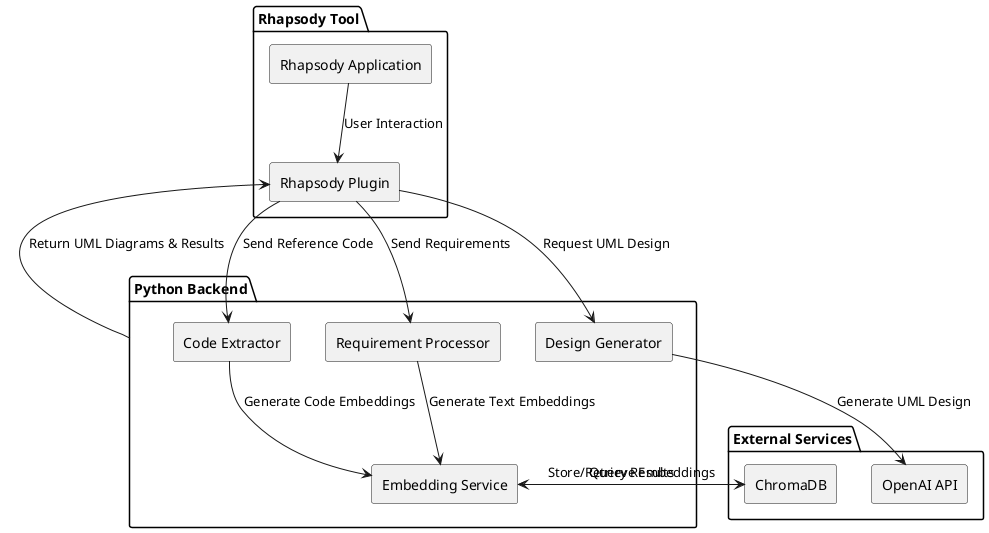 @startuml
skinparam componentStyle rectangle

package "Rhapsody Tool" {
    [Rhapsody Application]
    [Rhapsody Plugin]
}

package "Python Backend" {
    [Requirement Processor]
    [Design Generator]
    [Code Extractor]
    [Embedding Service]
}

package "External Services" {
    [OpenAI API]
    [ChromaDB]
}

[Rhapsody Application] --> [Rhapsody Plugin] : User Interaction
[Rhapsody Plugin] --> [Requirement Processor] : Send Requirements
[Rhapsody Plugin] --> [Design Generator] : Request UML Design
[Rhapsody Plugin] --> [Code Extractor] : Send Reference Code
[Requirement Processor] --> [Embedding Service] : Generate Text Embeddings
[Design Generator] --> [OpenAI API] : Generate UML Design
[Code Extractor] --> [Embedding Service] : Generate Code Embeddings
[Embedding Service] --> [ChromaDB] : Store/Retrieve Embeddings
[ChromaDB] --> [Embedding Service] : Query Results
[Rhapsody Plugin] <-- [Python Backend] : Return UML Diagrams & Results

@enduml